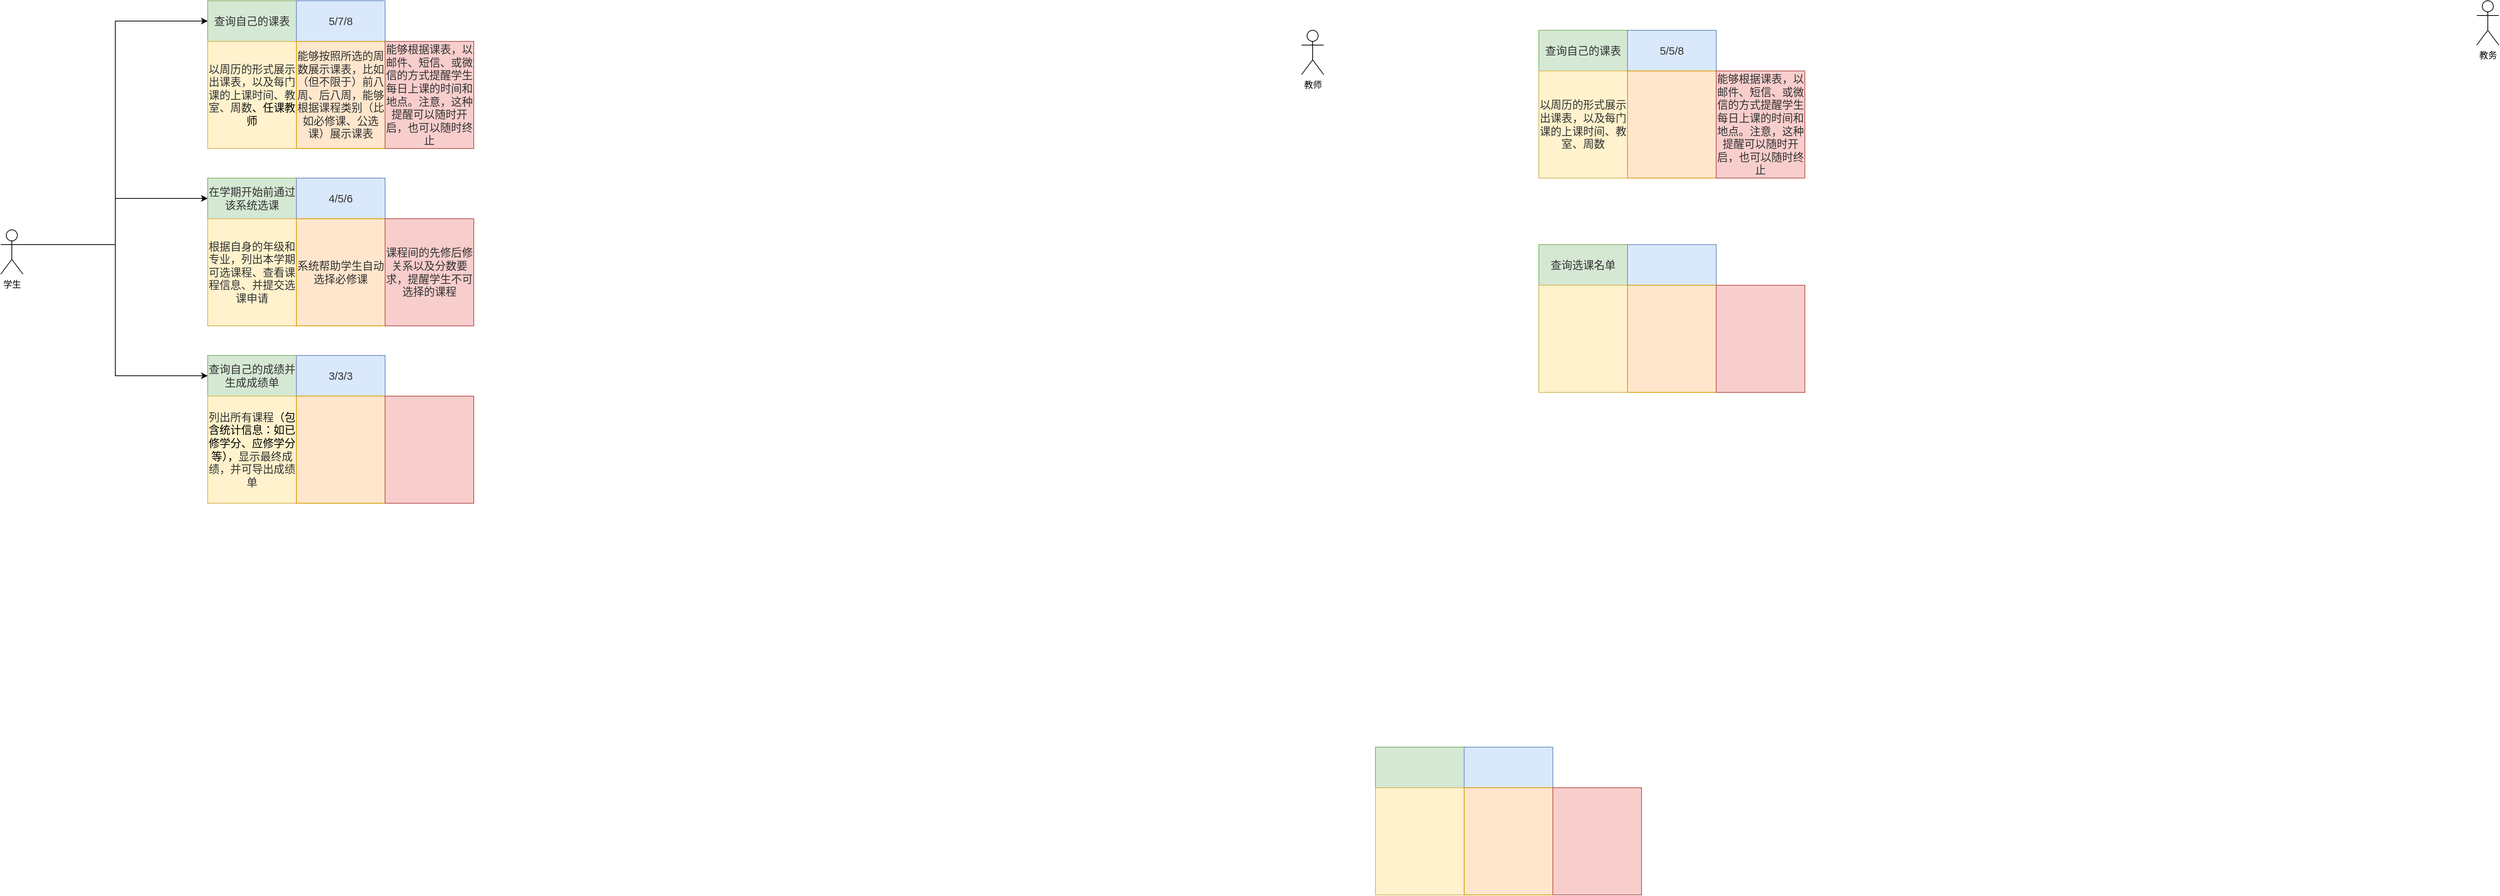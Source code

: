 <mxfile version="14.6.13" type="github">
  <diagram id="qvrvdUsLyXw7kWjGBXnA" name="Page-1">
    <mxGraphModel dx="1483" dy="897" grid="1" gridSize="10" guides="1" tooltips="1" connect="1" arrows="1" fold="1" page="1" pageScale="1" pageWidth="1654" pageHeight="2336" math="0" shadow="0">
      <root>
        <mxCell id="0" />
        <mxCell id="1" parent="0" />
        <mxCell id="gN51p7fk-sVV7GE8sbgh-3" value="教师" style="shape=umlActor;verticalLabelPosition=bottom;verticalAlign=top;html=1;outlineConnect=0;" parent="1" vertex="1">
          <mxGeometry x="1800" y="60" width="30" height="60" as="geometry" />
        </mxCell>
        <mxCell id="gN51p7fk-sVV7GE8sbgh-4" value="教务" style="shape=umlActor;verticalLabelPosition=bottom;verticalAlign=top;html=1;outlineConnect=0;" parent="1" vertex="1">
          <mxGeometry x="3390" y="20" width="30" height="60" as="geometry" />
        </mxCell>
        <mxCell id="j2GyUZiu2jQzD_m1YOnu-33" value="" style="group" vertex="1" connectable="0" parent="1">
          <mxGeometry x="40" y="20" width="640" height="680" as="geometry" />
        </mxCell>
        <mxCell id="gN51p7fk-sVV7GE8sbgh-2" value="学生" style="shape=umlActor;verticalLabelPosition=bottom;verticalAlign=top;html=1;outlineConnect=0;" parent="j2GyUZiu2jQzD_m1YOnu-33" vertex="1">
          <mxGeometry y="310" width="30" height="60" as="geometry" />
        </mxCell>
        <mxCell id="j2GyUZiu2jQzD_m1YOnu-2" value="" style="group;" vertex="1" connectable="0" parent="j2GyUZiu2jQzD_m1YOnu-33">
          <mxGeometry x="280" width="360" height="200" as="geometry" />
        </mxCell>
        <mxCell id="gN51p7fk-sVV7GE8sbgh-6" value="&lt;span style=&quot;font-size: 11.0pt ; font-family: &amp;#34;微软雅黑&amp;#34; , sans-serif ; color: #333333&quot;&gt;查询自己的课表&lt;/span&gt;" style="rounded=0;whiteSpace=wrap;html=1;fillColor=#d5e8d4;strokeColor=#82b366;" parent="j2GyUZiu2jQzD_m1YOnu-2" vertex="1">
          <mxGeometry width="120" height="55" as="geometry" />
        </mxCell>
        <mxCell id="gN51p7fk-sVV7GE8sbgh-7" value="&lt;span style=&quot;font-size: 11.0pt ; font-family: &amp;#34;微软雅黑&amp;#34; , sans-serif ; color: #333333&quot;&gt;以周历的形式展示出课表，以及每门课的上课时间、教室、周数&lt;/span&gt;&lt;span style=&quot;font-size: 11.0pt ; font-family: &amp;#34;微软雅黑&amp;#34; , sans-serif&quot;&gt;、任课教师&lt;/span&gt;" style="rounded=0;whiteSpace=wrap;html=1;fillColor=#fff2cc;strokeColor=#d6b656;" parent="j2GyUZiu2jQzD_m1YOnu-2" vertex="1">
          <mxGeometry y="55" width="120" height="145" as="geometry" />
        </mxCell>
        <mxCell id="gN51p7fk-sVV7GE8sbgh-8" value="&lt;span lang=&quot;EN-US&quot; style=&quot;font-size: 11.0pt ; font-family: &amp;#34;微软雅黑&amp;#34; , sans-serif ; color: #333333&quot;&gt;5/7/8&lt;/span&gt;" style="rounded=0;whiteSpace=wrap;html=1;fillColor=#dae8fc;strokeColor=#6c8ebf;" parent="j2GyUZiu2jQzD_m1YOnu-2" vertex="1">
          <mxGeometry x="120" width="120" height="55" as="geometry" />
        </mxCell>
        <mxCell id="gN51p7fk-sVV7GE8sbgh-9" value="&lt;span style=&quot;color: rgb(51 , 51 , 51) ; font-family: &amp;#34;helvetica&amp;#34; ; font-size: 14.667px ; text-align: left&quot;&gt;能够按照所选的周数展示课表，比如（但不限于）前八周、后八周，能够根据课程类别（比如必修课、公选课）展示课表&lt;/span&gt;" style="rounded=0;whiteSpace=wrap;html=1;fillColor=#ffe6cc;strokeColor=#d79b00;" parent="j2GyUZiu2jQzD_m1YOnu-2" vertex="1">
          <mxGeometry x="120" y="55" width="120" height="145" as="geometry" />
        </mxCell>
        <mxCell id="gN51p7fk-sVV7GE8sbgh-10" value="&lt;span style=&quot;font-size: 11.0pt ; font-family: &amp;#34;微软雅黑&amp;#34; , sans-serif ; color: #333333&quot;&gt;能够根据课表，以邮件、短信、或微信的方式提醒学生每日上课的时间和地点。注意，这种提醒可以随时开启，也可以随时终止&lt;/span&gt;" style="rounded=0;whiteSpace=wrap;html=1;fillColor=#f8cecc;strokeColor=#b85450;" parent="j2GyUZiu2jQzD_m1YOnu-2" vertex="1">
          <mxGeometry x="240" y="55" width="120" height="145" as="geometry" />
        </mxCell>
        <mxCell id="j2GyUZiu2jQzD_m1YOnu-32" style="edgeStyle=orthogonalEdgeStyle;rounded=0;orthogonalLoop=1;jettySize=auto;html=1;exitX=1;exitY=0.333;exitDx=0;exitDy=0;exitPerimeter=0;entryX=0;entryY=0.5;entryDx=0;entryDy=0;" edge="1" parent="j2GyUZiu2jQzD_m1YOnu-33" source="gN51p7fk-sVV7GE8sbgh-2" target="gN51p7fk-sVV7GE8sbgh-6">
          <mxGeometry relative="1" as="geometry" />
        </mxCell>
        <mxCell id="j2GyUZiu2jQzD_m1YOnu-5" value="" style="group;" vertex="1" connectable="0" parent="j2GyUZiu2jQzD_m1YOnu-33">
          <mxGeometry x="280" y="240" width="360" height="200" as="geometry" />
        </mxCell>
        <mxCell id="j2GyUZiu2jQzD_m1YOnu-6" value="&lt;span style=&quot;font-size: 11.0pt ; font-family: &amp;#34;微软雅黑&amp;#34; , sans-serif ; color: #333333&quot;&gt;在学期开始前通过该系统选课&lt;/span&gt;" style="rounded=0;whiteSpace=wrap;html=1;fillColor=#d5e8d4;strokeColor=#82b366;" vertex="1" parent="j2GyUZiu2jQzD_m1YOnu-5">
          <mxGeometry width="120" height="55" as="geometry" />
        </mxCell>
        <mxCell id="j2GyUZiu2jQzD_m1YOnu-7" value="&lt;span style=&quot;font-size: 11.0pt ; font-family: &amp;#34;微软雅黑&amp;#34; , sans-serif ; color: #333333&quot;&gt;根据自身的年级和专业，列出本学期可选课程、查看课程信息、并提交选课申请&lt;/span&gt;" style="rounded=0;whiteSpace=wrap;html=1;fillColor=#fff2cc;strokeColor=#d6b656;" vertex="1" parent="j2GyUZiu2jQzD_m1YOnu-5">
          <mxGeometry y="55" width="120" height="145" as="geometry" />
        </mxCell>
        <mxCell id="j2GyUZiu2jQzD_m1YOnu-8" value="&lt;span lang=&quot;EN-US&quot; style=&quot;font-size: 11.0pt ; font-family: &amp;#34;微软雅黑&amp;#34; , sans-serif ; color: #333333&quot;&gt;4/5/6&lt;/span&gt;" style="rounded=0;whiteSpace=wrap;html=1;fillColor=#dae8fc;strokeColor=#6c8ebf;" vertex="1" parent="j2GyUZiu2jQzD_m1YOnu-5">
          <mxGeometry x="120" width="120" height="55" as="geometry" />
        </mxCell>
        <mxCell id="j2GyUZiu2jQzD_m1YOnu-9" value="&lt;span style=&quot;font-size: 11.0pt ; font-family: &amp;#34;微软雅黑&amp;#34; , sans-serif ; color: #333333&quot;&gt;系统帮助学生自动选择必修课&lt;/span&gt;" style="rounded=0;whiteSpace=wrap;html=1;fillColor=#ffe6cc;strokeColor=#d79b00;" vertex="1" parent="j2GyUZiu2jQzD_m1YOnu-5">
          <mxGeometry x="120" y="55" width="120" height="145" as="geometry" />
        </mxCell>
        <mxCell id="j2GyUZiu2jQzD_m1YOnu-10" value="&lt;span style=&quot;font-size: 11.0pt ; font-family: &amp;#34;微软雅黑&amp;#34; , sans-serif ; color: #333333&quot;&gt;课程间的先修后修关系以及分数要求，提醒学生不可选择的课程&lt;/span&gt;" style="rounded=0;whiteSpace=wrap;html=1;fillColor=#f8cecc;strokeColor=#b85450;" vertex="1" parent="j2GyUZiu2jQzD_m1YOnu-5">
          <mxGeometry x="240" y="55" width="120" height="145" as="geometry" />
        </mxCell>
        <mxCell id="j2GyUZiu2jQzD_m1YOnu-30" style="edgeStyle=orthogonalEdgeStyle;rounded=0;orthogonalLoop=1;jettySize=auto;html=1;exitX=1;exitY=0.333;exitDx=0;exitDy=0;exitPerimeter=0;entryX=0;entryY=0.5;entryDx=0;entryDy=0;" edge="1" parent="j2GyUZiu2jQzD_m1YOnu-33" source="gN51p7fk-sVV7GE8sbgh-2" target="j2GyUZiu2jQzD_m1YOnu-6">
          <mxGeometry relative="1" as="geometry" />
        </mxCell>
        <mxCell id="j2GyUZiu2jQzD_m1YOnu-11" value="" style="group;" vertex="1" connectable="0" parent="j2GyUZiu2jQzD_m1YOnu-33">
          <mxGeometry x="280" y="480" width="360" height="200" as="geometry" />
        </mxCell>
        <mxCell id="j2GyUZiu2jQzD_m1YOnu-12" value="&lt;span style=&quot;font-size: 11.0pt ; font-family: &amp;#34;微软雅黑&amp;#34; , sans-serif ; color: #333333&quot;&gt;查询自己的成绩并生成成绩单&lt;/span&gt;" style="rounded=0;whiteSpace=wrap;html=1;fillColor=#d5e8d4;strokeColor=#82b366;" vertex="1" parent="j2GyUZiu2jQzD_m1YOnu-11">
          <mxGeometry width="120" height="55" as="geometry" />
        </mxCell>
        <mxCell id="j2GyUZiu2jQzD_m1YOnu-13" value="&lt;span style=&quot;font-size: 11.0pt ; font-family: &amp;#34;微软雅黑&amp;#34; , sans-serif ; color: #333333&quot;&gt;列出所有课程&lt;/span&gt;&lt;span style=&quot;font-size: 11.0pt ; font-family: &amp;#34;微软雅黑&amp;#34; , sans-serif&quot;&gt;（包含统计信息：如已修学分、应修学分等），&lt;span style=&quot;color: #333333&quot;&gt;显示最终成绩，并可导出成绩单&lt;/span&gt;&lt;/span&gt;" style="rounded=0;whiteSpace=wrap;html=1;fillColor=#fff2cc;strokeColor=#d6b656;" vertex="1" parent="j2GyUZiu2jQzD_m1YOnu-11">
          <mxGeometry y="55" width="120" height="145" as="geometry" />
        </mxCell>
        <mxCell id="j2GyUZiu2jQzD_m1YOnu-14" value="&lt;span lang=&quot;EN-US&quot; style=&quot;font-size: 11.0pt ; font-family: &amp;#34;微软雅黑&amp;#34; , sans-serif ; color: #333333&quot;&gt;3/3/3&lt;/span&gt;" style="rounded=0;whiteSpace=wrap;html=1;fillColor=#dae8fc;strokeColor=#6c8ebf;" vertex="1" parent="j2GyUZiu2jQzD_m1YOnu-11">
          <mxGeometry x="120" width="120" height="55" as="geometry" />
        </mxCell>
        <mxCell id="j2GyUZiu2jQzD_m1YOnu-15" value="" style="rounded=0;whiteSpace=wrap;html=1;fillColor=#ffe6cc;strokeColor=#d79b00;" vertex="1" parent="j2GyUZiu2jQzD_m1YOnu-11">
          <mxGeometry x="120" y="55" width="120" height="145" as="geometry" />
        </mxCell>
        <mxCell id="j2GyUZiu2jQzD_m1YOnu-16" value="" style="rounded=0;whiteSpace=wrap;html=1;fillColor=#f8cecc;strokeColor=#b85450;" vertex="1" parent="j2GyUZiu2jQzD_m1YOnu-11">
          <mxGeometry x="240" y="55" width="120" height="145" as="geometry" />
        </mxCell>
        <mxCell id="j2GyUZiu2jQzD_m1YOnu-31" style="edgeStyle=orthogonalEdgeStyle;rounded=0;orthogonalLoop=1;jettySize=auto;html=1;exitX=1;exitY=0.333;exitDx=0;exitDy=0;exitPerimeter=0;entryX=0;entryY=0.5;entryDx=0;entryDy=0;" edge="1" parent="j2GyUZiu2jQzD_m1YOnu-33" source="gN51p7fk-sVV7GE8sbgh-2" target="j2GyUZiu2jQzD_m1YOnu-12">
          <mxGeometry relative="1" as="geometry" />
        </mxCell>
        <mxCell id="j2GyUZiu2jQzD_m1YOnu-47" value="" style="group;" vertex="1" connectable="0" parent="1">
          <mxGeometry x="1900" y="1030" width="360" height="200" as="geometry" />
        </mxCell>
        <mxCell id="j2GyUZiu2jQzD_m1YOnu-48" value="" style="rounded=0;whiteSpace=wrap;html=1;fillColor=#d5e8d4;strokeColor=#82b366;" vertex="1" parent="j2GyUZiu2jQzD_m1YOnu-47">
          <mxGeometry width="120" height="55" as="geometry" />
        </mxCell>
        <mxCell id="j2GyUZiu2jQzD_m1YOnu-49" value="" style="rounded=0;whiteSpace=wrap;html=1;fillColor=#fff2cc;strokeColor=#d6b656;" vertex="1" parent="j2GyUZiu2jQzD_m1YOnu-47">
          <mxGeometry y="55" width="120" height="145" as="geometry" />
        </mxCell>
        <mxCell id="j2GyUZiu2jQzD_m1YOnu-50" value="" style="rounded=0;whiteSpace=wrap;html=1;fillColor=#dae8fc;strokeColor=#6c8ebf;" vertex="1" parent="j2GyUZiu2jQzD_m1YOnu-47">
          <mxGeometry x="120" width="120" height="55" as="geometry" />
        </mxCell>
        <mxCell id="j2GyUZiu2jQzD_m1YOnu-51" value="" style="rounded=0;whiteSpace=wrap;html=1;fillColor=#ffe6cc;strokeColor=#d79b00;" vertex="1" parent="j2GyUZiu2jQzD_m1YOnu-47">
          <mxGeometry x="120" y="55" width="120" height="145" as="geometry" />
        </mxCell>
        <mxCell id="j2GyUZiu2jQzD_m1YOnu-52" value="" style="rounded=0;whiteSpace=wrap;html=1;fillColor=#f8cecc;strokeColor=#b85450;" vertex="1" parent="j2GyUZiu2jQzD_m1YOnu-47">
          <mxGeometry x="240" y="55" width="120" height="145" as="geometry" />
        </mxCell>
        <mxCell id="j2GyUZiu2jQzD_m1YOnu-53" value="" style="group;" vertex="1" connectable="0" parent="1">
          <mxGeometry x="2121" y="60" width="360" height="200" as="geometry" />
        </mxCell>
        <mxCell id="j2GyUZiu2jQzD_m1YOnu-54" value="&lt;span style=&quot;font-size: 11.0pt ; font-family: &amp;#34;微软雅黑&amp;#34; , sans-serif ; color: #333333&quot;&gt;查询自己的课表&lt;/span&gt;" style="rounded=0;whiteSpace=wrap;html=1;fillColor=#d5e8d4;strokeColor=#82b366;" vertex="1" parent="j2GyUZiu2jQzD_m1YOnu-53">
          <mxGeometry width="120" height="55" as="geometry" />
        </mxCell>
        <mxCell id="j2GyUZiu2jQzD_m1YOnu-55" value="&lt;span style=&quot;font-size: 11.0pt ; font-family: &amp;#34;微软雅黑&amp;#34; , sans-serif ; color: #333333&quot;&gt;以周历的形式展示出课表，以及每门课的上课时间、教室、周数&lt;/span&gt;" style="rounded=0;whiteSpace=wrap;html=1;fillColor=#fff2cc;strokeColor=#d6b656;" vertex="1" parent="j2GyUZiu2jQzD_m1YOnu-53">
          <mxGeometry y="55" width="120" height="145" as="geometry" />
        </mxCell>
        <mxCell id="j2GyUZiu2jQzD_m1YOnu-56" value="&lt;span lang=&quot;EN-US&quot; style=&quot;font-size: 11.0pt ; font-family: &amp;#34;微软雅黑&amp;#34; , sans-serif ; color: #333333&quot;&gt;5/5/8&lt;/span&gt;" style="rounded=0;whiteSpace=wrap;html=1;fillColor=#dae8fc;strokeColor=#6c8ebf;" vertex="1" parent="j2GyUZiu2jQzD_m1YOnu-53">
          <mxGeometry x="120" width="120" height="55" as="geometry" />
        </mxCell>
        <mxCell id="j2GyUZiu2jQzD_m1YOnu-57" value="" style="rounded=0;whiteSpace=wrap;html=1;fillColor=#ffe6cc;strokeColor=#d79b00;" vertex="1" parent="j2GyUZiu2jQzD_m1YOnu-53">
          <mxGeometry x="120" y="55" width="120" height="145" as="geometry" />
        </mxCell>
        <mxCell id="j2GyUZiu2jQzD_m1YOnu-58" value="&lt;span style=&quot;font-size: 11.0pt ; font-family: &amp;#34;微软雅黑&amp;#34; , sans-serif ; color: #333333&quot;&gt;能够根据课表，以邮件、短信、或微信的方式提醒学生每日上课的时间和地点。注意，这种提醒可以随时开启，也可以随时终止&lt;/span&gt;" style="rounded=0;whiteSpace=wrap;html=1;fillColor=#f8cecc;strokeColor=#b85450;" vertex="1" parent="j2GyUZiu2jQzD_m1YOnu-53">
          <mxGeometry x="240" y="55" width="120" height="145" as="geometry" />
        </mxCell>
        <mxCell id="j2GyUZiu2jQzD_m1YOnu-59" value="" style="group;" vertex="1" connectable="0" parent="1">
          <mxGeometry x="2121" y="350" width="360" height="200" as="geometry" />
        </mxCell>
        <mxCell id="j2GyUZiu2jQzD_m1YOnu-60" value="&lt;span style=&quot;font-size: 11.0pt ; font-family: &amp;#34;微软雅黑&amp;#34; , sans-serif ; color: #333333&quot;&gt;查询选课名单&lt;/span&gt;" style="rounded=0;whiteSpace=wrap;html=1;fillColor=#d5e8d4;strokeColor=#82b366;" vertex="1" parent="j2GyUZiu2jQzD_m1YOnu-59">
          <mxGeometry width="120" height="55" as="geometry" />
        </mxCell>
        <mxCell id="j2GyUZiu2jQzD_m1YOnu-61" value="" style="rounded=0;whiteSpace=wrap;html=1;fillColor=#fff2cc;strokeColor=#d6b656;" vertex="1" parent="j2GyUZiu2jQzD_m1YOnu-59">
          <mxGeometry y="55" width="120" height="145" as="geometry" />
        </mxCell>
        <mxCell id="j2GyUZiu2jQzD_m1YOnu-62" value="" style="rounded=0;whiteSpace=wrap;html=1;fillColor=#dae8fc;strokeColor=#6c8ebf;" vertex="1" parent="j2GyUZiu2jQzD_m1YOnu-59">
          <mxGeometry x="120" width="120" height="55" as="geometry" />
        </mxCell>
        <mxCell id="j2GyUZiu2jQzD_m1YOnu-63" value="" style="rounded=0;whiteSpace=wrap;html=1;fillColor=#ffe6cc;strokeColor=#d79b00;" vertex="1" parent="j2GyUZiu2jQzD_m1YOnu-59">
          <mxGeometry x="120" y="55" width="120" height="145" as="geometry" />
        </mxCell>
        <mxCell id="j2GyUZiu2jQzD_m1YOnu-64" value="" style="rounded=0;whiteSpace=wrap;html=1;fillColor=#f8cecc;strokeColor=#b85450;" vertex="1" parent="j2GyUZiu2jQzD_m1YOnu-59">
          <mxGeometry x="240" y="55" width="120" height="145" as="geometry" />
        </mxCell>
      </root>
    </mxGraphModel>
  </diagram>
</mxfile>

